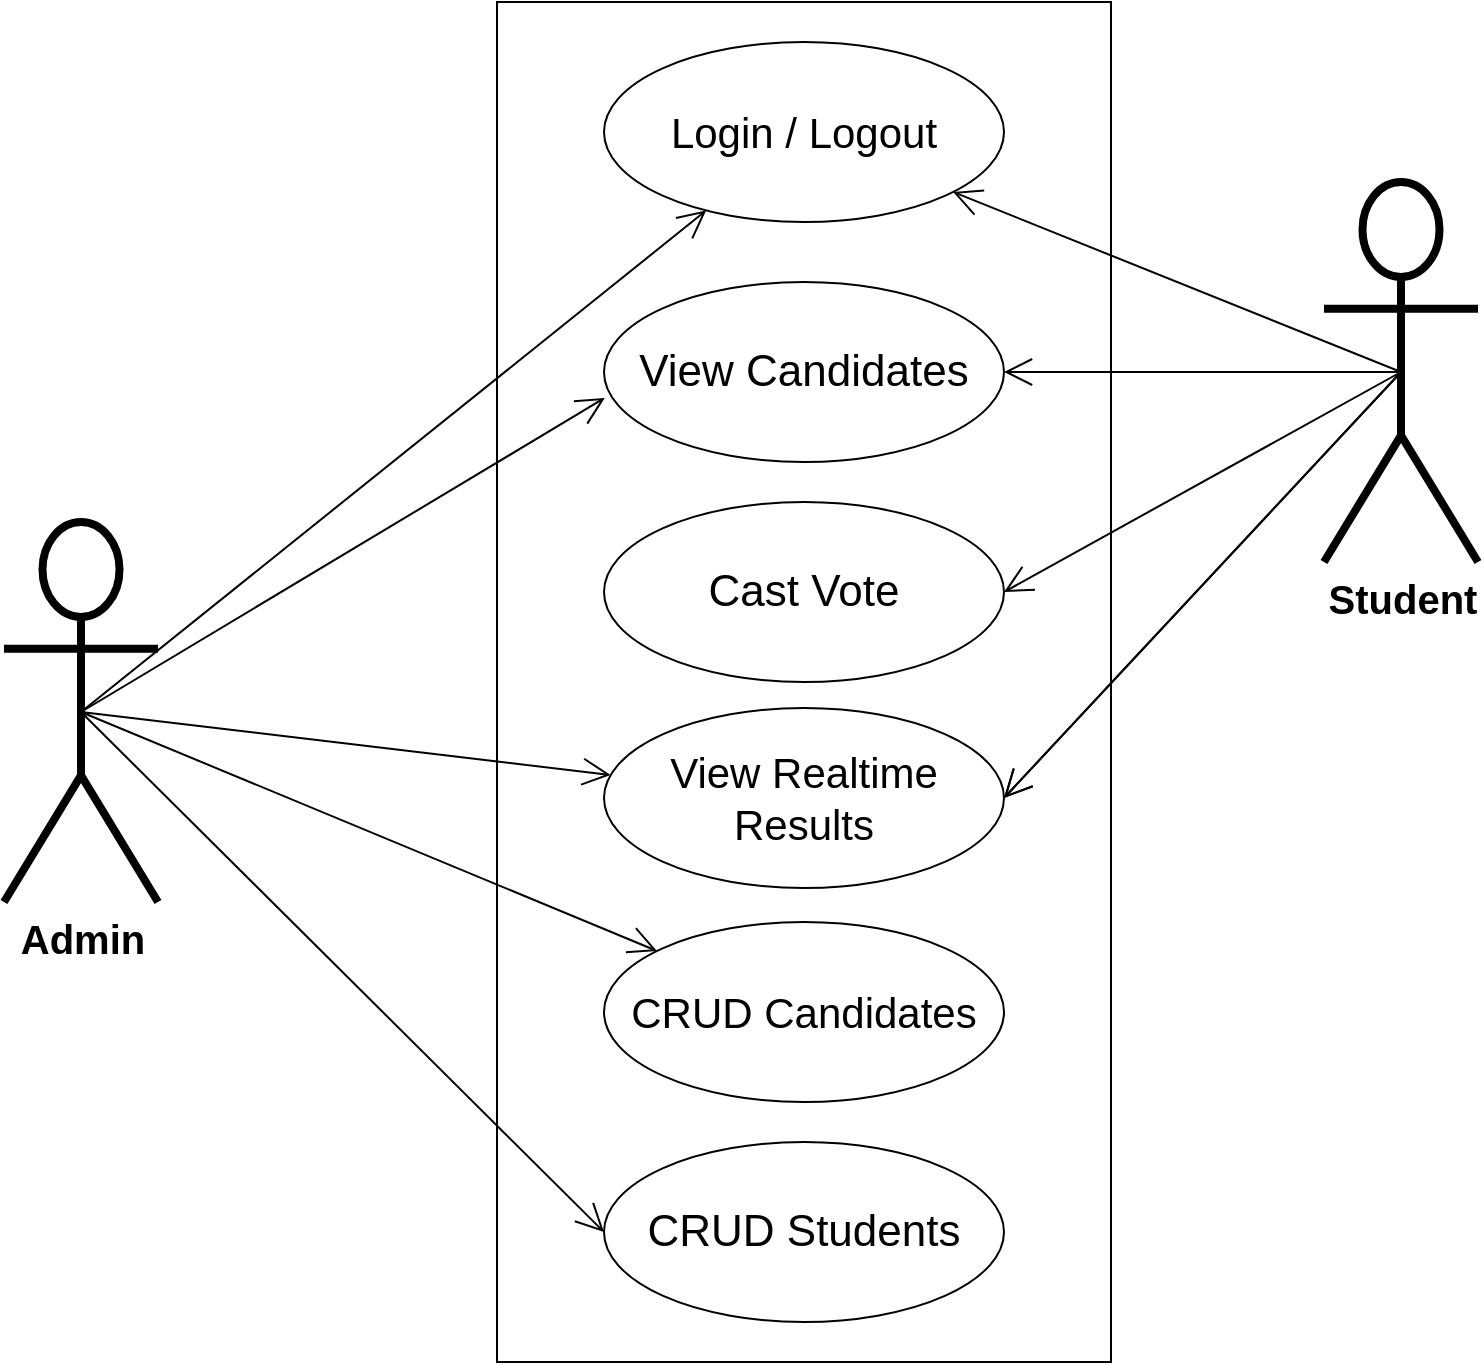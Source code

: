 <mxfile version="13.9.9" type="device"><diagram name="Page-1" id="e7e014a7-5840-1c2e-5031-d8a46d1fe8dd"><mxGraphModel dx="414" dy="717" grid="1" gridSize="10" guides="1" tooltips="1" connect="1" arrows="1" fold="1" page="1" pageScale="1" pageWidth="1169" pageHeight="826" background="#ffffff" math="0" shadow="0" extFonts="Permanent Marker^https://fonts.googleapis.com/css?family=Permanent+Marker"><root><mxCell id="0"/><mxCell id="1" parent="0"/><mxCell id="Z_jNvDClnr_WPML_4qG5-42" value="" style="rounded=0;whiteSpace=wrap;html=1;" parent="1" vertex="1"><mxGeometry x="1546.5" y="20" width="307" height="680" as="geometry"/></mxCell><mxCell id="Z_jNvDClnr_WPML_4qG5-41" value="&lt;font size=&quot;1&quot;&gt;&lt;b style=&quot;font-size: 20px&quot;&gt;Admin&lt;/b&gt;&lt;/font&gt;" style="shape=umlActor;verticalLabelPosition=bottom;verticalAlign=top;html=1;strokeWidth=4;" parent="1" vertex="1"><mxGeometry x="1300" y="280" width="77" height="190" as="geometry"/></mxCell><mxCell id="Z_jNvDClnr_WPML_4qG5-43" value="&lt;font style=&quot;font-size: 21px&quot;&gt;Login / Logout&lt;/font&gt;" style="ellipse;whiteSpace=wrap;html=1;" parent="1" vertex="1"><mxGeometry x="1600" y="40" width="200" height="90" as="geometry"/></mxCell><mxCell id="Z_jNvDClnr_WPML_4qG5-46" value="&lt;span style=&quot;font-size: 20px&quot;&gt;&lt;b&gt;Student&lt;/b&gt;&lt;/span&gt;" style="shape=umlActor;verticalLabelPosition=bottom;verticalAlign=top;html=1;strokeWidth=4;" parent="1" vertex="1"><mxGeometry x="1960" y="110" width="77" height="190" as="geometry"/></mxCell><mxCell id="Z_jNvDClnr_WPML_4qG5-47" value="&lt;font style=&quot;font-size: 21px&quot;&gt;View Realtime Results&lt;/font&gt;" style="ellipse;whiteSpace=wrap;html=1;" parent="1" vertex="1"><mxGeometry x="1600" y="373" width="200" height="90" as="geometry"/></mxCell><mxCell id="Z_jNvDClnr_WPML_4qG5-48" value="&lt;span style=&quot;font-size: 22px&quot;&gt;View Candidates&lt;/span&gt;" style="ellipse;whiteSpace=wrap;html=1;" parent="1" vertex="1"><mxGeometry x="1600" y="160" width="200" height="90" as="geometry"/></mxCell><mxCell id="Z_jNvDClnr_WPML_4qG5-50" value="&lt;span style=&quot;font-size: 21px&quot;&gt;CRUD Candidates&lt;/span&gt;" style="ellipse;whiteSpace=wrap;html=1;" parent="1" vertex="1"><mxGeometry x="1600" y="480" width="200" height="90" as="geometry"/></mxCell><mxCell id="Z_jNvDClnr_WPML_4qG5-53" value="" style="endArrow=open;endFill=1;endSize=12;html=1;exitX=0.5;exitY=0.5;exitDx=0;exitDy=0;exitPerimeter=0;" parent="1" source="Z_jNvDClnr_WPML_4qG5-41" target="Z_jNvDClnr_WPML_4qG5-43" edge="1"><mxGeometry width="160" relative="1" as="geometry"><mxPoint x="1590" y="400" as="sourcePoint"/><mxPoint x="1750" y="400" as="targetPoint"/></mxGeometry></mxCell><mxCell id="Z_jNvDClnr_WPML_4qG5-55" value="" style="endArrow=open;endFill=1;endSize=12;html=1;exitX=0.5;exitY=0.5;exitDx=0;exitDy=0;exitPerimeter=0;" parent="1" source="Z_jNvDClnr_WPML_4qG5-41" target="Z_jNvDClnr_WPML_4qG5-47" edge="1"><mxGeometry width="160" relative="1" as="geometry"><mxPoint x="1331.5" y="365" as="sourcePoint"/><mxPoint x="1653.712" y="152.194" as="targetPoint"/></mxGeometry></mxCell><mxCell id="Z_jNvDClnr_WPML_4qG5-57" value="" style="endArrow=open;endFill=1;endSize=12;html=1;entryX=0.002;entryY=0.644;entryDx=0;entryDy=0;entryPerimeter=0;exitX=0.5;exitY=0.5;exitDx=0;exitDy=0;exitPerimeter=0;" parent="1" source="Z_jNvDClnr_WPML_4qG5-41" target="Z_jNvDClnr_WPML_4qG5-48" edge="1"><mxGeometry width="160" relative="1" as="geometry"><mxPoint x="1320" y="360" as="sourcePoint"/><mxPoint x="1610.043" y="366.315" as="targetPoint"/></mxGeometry></mxCell><mxCell id="Z_jNvDClnr_WPML_4qG5-59" value="" style="endArrow=open;endFill=1;endSize=12;html=1;exitX=0.5;exitY=0.5;exitDx=0;exitDy=0;exitPerimeter=0;" parent="1" source="Z_jNvDClnr_WPML_4qG5-46" target="Z_jNvDClnr_WPML_4qG5-43" edge="1"><mxGeometry width="160" relative="1" as="geometry"><mxPoint x="1331.5" y="365" as="sourcePoint"/><mxPoint x="1610" y="615" as="targetPoint"/></mxGeometry></mxCell><mxCell id="Z_jNvDClnr_WPML_4qG5-60" value="" style="endArrow=open;endFill=1;endSize=12;html=1;exitX=0.5;exitY=0.5;exitDx=0;exitDy=0;exitPerimeter=0;entryX=1;entryY=0.5;entryDx=0;entryDy=0;" parent="1" source="Z_jNvDClnr_WPML_4qG5-46" target="Z_jNvDClnr_WPML_4qG5-48" edge="1"><mxGeometry width="160" relative="1" as="geometry"><mxPoint x="1980" y="390" as="sourcePoint"/><mxPoint x="1762.425" y="153.321" as="targetPoint"/></mxGeometry></mxCell><mxCell id="UVQzdfpX-JM1qRZY-P9x-2" value="&lt;font style=&quot;font-size: 22px&quot;&gt;CRUD Students&lt;/font&gt;" style="ellipse;whiteSpace=wrap;html=1;" parent="1" vertex="1"><mxGeometry x="1600" y="590" width="200" height="90" as="geometry"/></mxCell><mxCell id="UVQzdfpX-JM1qRZY-P9x-4" value="" style="endArrow=open;endFill=1;endSize=12;html=1;exitX=0.5;exitY=0.5;exitDx=0;exitDy=0;exitPerimeter=0;entryX=0;entryY=0.5;entryDx=0;entryDy=0;" parent="1" source="Z_jNvDClnr_WPML_4qG5-41" target="UVQzdfpX-JM1qRZY-P9x-2" edge="1"><mxGeometry width="160" relative="1" as="geometry"><mxPoint x="1330.0" y="370" as="sourcePoint"/><mxPoint x="1610.031" y="366.127" as="targetPoint"/></mxGeometry></mxCell><mxCell id="UVQzdfpX-JM1qRZY-P9x-5" value="&lt;span style=&quot;font-size: 22px&quot;&gt;Cast Vote&lt;/span&gt;" style="ellipse;whiteSpace=wrap;html=1;" parent="1" vertex="1"><mxGeometry x="1600" y="270" width="200" height="90" as="geometry"/></mxCell><mxCell id="ILc1eSI2rAzWM0e8EsF4-3" value="" style="endArrow=open;endFill=1;endSize=12;html=1;entryX=1;entryY=0.5;entryDx=0;entryDy=0;exitX=0.5;exitY=0.5;exitDx=0;exitDy=0;exitPerimeter=0;" parent="1" source="Z_jNvDClnr_WPML_4qG5-46" target="UVQzdfpX-JM1qRZY-P9x-5" edge="1"><mxGeometry width="160" relative="1" as="geometry"><mxPoint x="2148.5" y="615" as="sourcePoint"/><mxPoint x="1800" y="319.96" as="targetPoint"/></mxGeometry></mxCell><mxCell id="ILc1eSI2rAzWM0e8EsF4-4" value="" style="endArrow=open;endFill=1;endSize=12;html=1;entryX=1;entryY=0.5;entryDx=0;entryDy=0;exitX=0.5;exitY=0.5;exitDx=0;exitDy=0;exitPerimeter=0;" parent="1" source="Z_jNvDClnr_WPML_4qG5-46" target="Z_jNvDClnr_WPML_4qG5-47" edge="1"><mxGeometry width="160" relative="1" as="geometry"><mxPoint x="2148.5" y="615" as="sourcePoint"/><mxPoint x="1760" y="130.01" as="targetPoint"/></mxGeometry></mxCell><mxCell id="ILc1eSI2rAzWM0e8EsF4-5" value="" style="endArrow=open;endFill=1;endSize=12;html=1;exitX=0.5;exitY=0.5;exitDx=0;exitDy=0;exitPerimeter=0;" parent="1" source="Z_jNvDClnr_WPML_4qG5-41" target="Z_jNvDClnr_WPML_4qG5-50" edge="1"><mxGeometry width="160" relative="1" as="geometry"><mxPoint x="2148.5" y="615" as="sourcePoint"/><mxPoint x="1810" y="428" as="targetPoint"/></mxGeometry></mxCell><mxCell id="ILc1eSI2rAzWM0e8EsF4-6" value="" style="endArrow=open;endFill=1;endSize=12;html=1;entryX=1;entryY=0.5;entryDx=0;entryDy=0;exitX=0.5;exitY=0.5;exitDx=0;exitDy=0;exitPerimeter=0;" parent="1" source="Z_jNvDClnr_WPML_4qG5-46" target="Z_jNvDClnr_WPML_4qG5-47" edge="1"><mxGeometry width="160" relative="1" as="geometry"><mxPoint x="2208.5" y="545" as="sourcePoint"/><mxPoint x="1810" y="428" as="targetPoint"/></mxGeometry></mxCell></root></mxGraphModel></diagram></mxfile>
